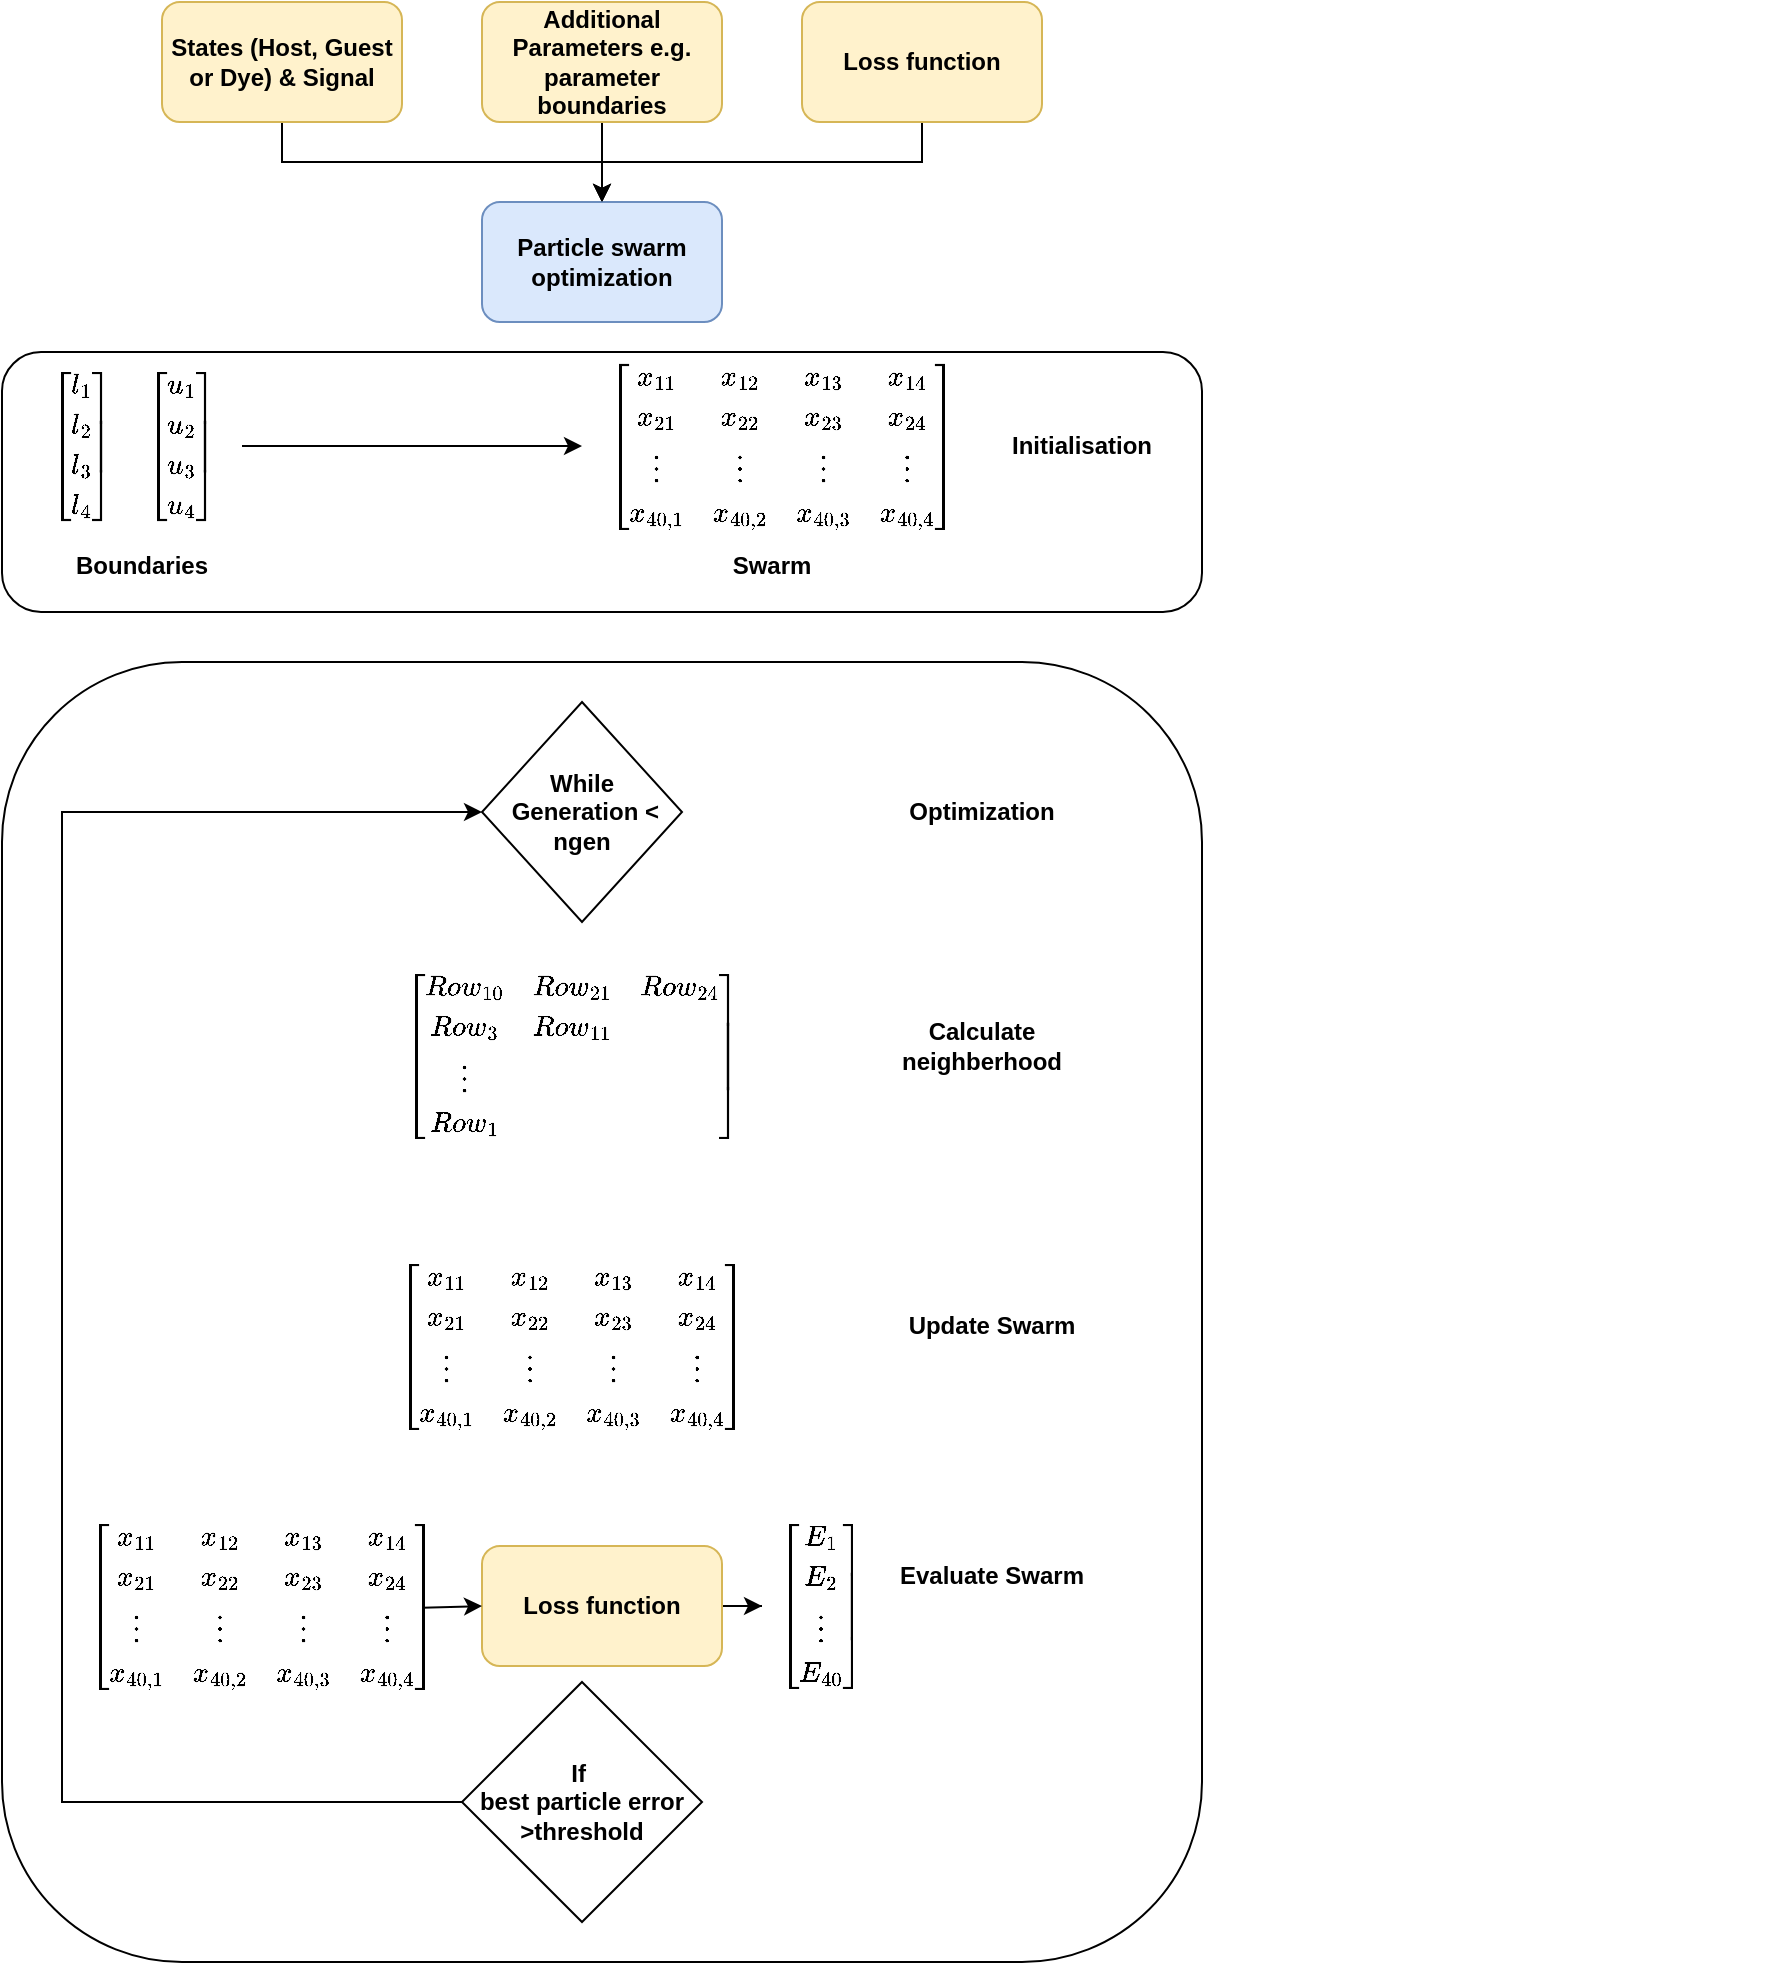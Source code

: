 <mxfile version="24.7.17">
  <diagram name="Page-1" id="HnJ3nRGEBLMsVnPNde7O">
    <mxGraphModel dx="2074" dy="1198" grid="1" gridSize="10" guides="1" tooltips="1" connect="1" arrows="1" fold="1" page="1" pageScale="1" pageWidth="850" pageHeight="1100" math="1" shadow="0">
      <root>
        <mxCell id="0" />
        <mxCell id="1" parent="0" />
        <mxCell id="0JIacsvV9MGdMcNl1dDF-27" value="" style="rounded=1;whiteSpace=wrap;html=1;" vertex="1" parent="1">
          <mxGeometry x="40" y="620" width="600" height="650" as="geometry" />
        </mxCell>
        <mxCell id="0JIacsvV9MGdMcNl1dDF-21" value="" style="rounded=1;whiteSpace=wrap;html=1;" vertex="1" parent="1">
          <mxGeometry x="40" y="465" width="600" height="130" as="geometry" />
        </mxCell>
        <mxCell id="0JIacsvV9MGdMcNl1dDF-4" style="edgeStyle=orthogonalEdgeStyle;rounded=0;orthogonalLoop=1;jettySize=auto;html=1;exitX=0.5;exitY=1;exitDx=0;exitDy=0;fontStyle=1" edge="1" parent="1" source="0JIacsvV9MGdMcNl1dDF-1" target="0JIacsvV9MGdMcNl1dDF-3">
          <mxGeometry relative="1" as="geometry" />
        </mxCell>
        <mxCell id="0JIacsvV9MGdMcNl1dDF-1" value="States (Host, Guest or Dye) &amp;amp; Signal" style="rounded=1;whiteSpace=wrap;html=1;fillColor=#fff2cc;strokeColor=#d6b656;fontStyle=1" vertex="1" parent="1">
          <mxGeometry x="120" y="290" width="120" height="60" as="geometry" />
        </mxCell>
        <mxCell id="0JIacsvV9MGdMcNl1dDF-5" style="edgeStyle=orthogonalEdgeStyle;rounded=0;orthogonalLoop=1;jettySize=auto;html=1;exitX=0.5;exitY=1;exitDx=0;exitDy=0;entryX=0.5;entryY=0;entryDx=0;entryDy=0;fontStyle=1" edge="1" parent="1" source="0JIacsvV9MGdMcNl1dDF-2" target="0JIacsvV9MGdMcNl1dDF-3">
          <mxGeometry relative="1" as="geometry" />
        </mxCell>
        <mxCell id="0JIacsvV9MGdMcNl1dDF-2" value="Additional Parameters e.g. parameter boundaries" style="rounded=1;whiteSpace=wrap;html=1;fillColor=#fff2cc;strokeColor=#d6b656;fontStyle=1" vertex="1" parent="1">
          <mxGeometry x="280" y="290" width="120" height="60" as="geometry" />
        </mxCell>
        <mxCell id="0JIacsvV9MGdMcNl1dDF-3" value="Particle swarm optimization" style="rounded=1;whiteSpace=wrap;html=1;fillColor=#dae8fc;strokeColor=#6c8ebf;fontStyle=1" vertex="1" parent="1">
          <mxGeometry x="280" y="390" width="120" height="60" as="geometry" />
        </mxCell>
        <mxCell id="0JIacsvV9MGdMcNl1dDF-7" style="edgeStyle=orthogonalEdgeStyle;rounded=0;orthogonalLoop=1;jettySize=auto;html=1;exitX=0.5;exitY=1;exitDx=0;exitDy=0;entryX=0.5;entryY=0;entryDx=0;entryDy=0;fontStyle=1" edge="1" parent="1" source="0JIacsvV9MGdMcNl1dDF-6" target="0JIacsvV9MGdMcNl1dDF-3">
          <mxGeometry relative="1" as="geometry" />
        </mxCell>
        <mxCell id="0JIacsvV9MGdMcNl1dDF-6" value="Loss function" style="rounded=1;whiteSpace=wrap;html=1;fillColor=#fff2cc;strokeColor=#d6b656;fontStyle=1" vertex="1" parent="1">
          <mxGeometry x="440" y="290" width="120" height="60" as="geometry" />
        </mxCell>
        <mxCell id="0JIacsvV9MGdMcNl1dDF-8" value="&lt;span&gt;Initialisation&lt;/span&gt;" style="text;html=1;align=center;verticalAlign=middle;whiteSpace=wrap;rounded=0;fontStyle=1" vertex="1" parent="1">
          <mxGeometry x="530" y="497" width="100" height="30" as="geometry" />
        </mxCell>
        <mxCell id="0JIacsvV9MGdMcNl1dDF-13" value="$$&lt;br&gt;\begin{bmatrix}&lt;br&gt;x_{11} &amp;amp; x_{12} &amp;amp; x_{13} &amp;amp; x_{14} \\&lt;br&gt;x_{21} &amp;amp; x_{22} &amp;amp; x_{23} &amp;amp; x_{24} \\&lt;br&gt;\vdots &amp;amp; \vdots &amp;amp; \vdots &amp;amp; \vdots \\&lt;br&gt;x_{40,1} &amp;amp; x_{40,2} &amp;amp; x_{40,3} &amp;amp; x_{40,4}&lt;br&gt;\end{bmatrix}$$" style="text;html=1;align=center;verticalAlign=middle;whiteSpace=wrap;rounded=0;" vertex="1" parent="1">
          <mxGeometry x="400" y="497" width="60" height="30" as="geometry" />
        </mxCell>
        <mxCell id="0JIacsvV9MGdMcNl1dDF-20" style="edgeStyle=orthogonalEdgeStyle;rounded=0;orthogonalLoop=1;jettySize=auto;html=1;exitX=1;exitY=0.5;exitDx=0;exitDy=0;" edge="1" parent="1" source="0JIacsvV9MGdMcNl1dDF-14">
          <mxGeometry relative="1" as="geometry">
            <mxPoint x="330" y="512" as="targetPoint" />
          </mxGeometry>
        </mxCell>
        <mxCell id="0JIacsvV9MGdMcNl1dDF-14" value="\begin{bmatrix}&lt;br/&gt;u_1 \\&lt;br/&gt;u_2 \\&lt;br/&gt;u_3 \\&lt;br/&gt;u_4&lt;br/&gt;\end{bmatrix}" style="text;html=1;align=center;verticalAlign=middle;whiteSpace=wrap;rounded=0;" vertex="1" parent="1">
          <mxGeometry x="100" y="497" width="60" height="30" as="geometry" />
        </mxCell>
        <mxCell id="0JIacsvV9MGdMcNl1dDF-15" value="\begin{bmatrix}&lt;br/&gt;l_1 \\&lt;br/&gt;l_2 \\&lt;br/&gt;l_3 \\&lt;br/&gt;l_4&lt;br/&gt;\end{bmatrix}" style="text;html=1;align=center;verticalAlign=middle;whiteSpace=wrap;rounded=0;" vertex="1" parent="1">
          <mxGeometry x="50" y="497" width="60" height="30" as="geometry" />
        </mxCell>
        <mxCell id="0JIacsvV9MGdMcNl1dDF-18" value="&lt;b&gt;Boundaries&lt;/b&gt;" style="text;html=1;align=center;verticalAlign=middle;whiteSpace=wrap;rounded=0;" vertex="1" parent="1">
          <mxGeometry x="80" y="557" width="60" height="30" as="geometry" />
        </mxCell>
        <mxCell id="0JIacsvV9MGdMcNl1dDF-19" value="&lt;b&gt;Swarm&lt;/b&gt;" style="text;html=1;align=center;verticalAlign=middle;whiteSpace=wrap;rounded=0;" vertex="1" parent="1">
          <mxGeometry x="395" y="557" width="60" height="30" as="geometry" />
        </mxCell>
        <mxCell id="0JIacsvV9MGdMcNl1dDF-22" value="&lt;div&gt;&lt;br&gt;&lt;/div&gt;" style="text;html=1;align=center;verticalAlign=middle;whiteSpace=wrap;rounded=0;" vertex="1" parent="1">
          <mxGeometry x="870" y="600" width="60" height="30" as="geometry" />
        </mxCell>
        <mxCell id="0JIacsvV9MGdMcNl1dDF-26" value="\begin{bmatrix}&lt;br&gt;Row_{10} &amp;amp; Row_{21} &amp;amp; Row_{24}&amp;nbsp; \\&lt;br&gt;Row_{3} &amp;amp; Row_{11} \\&lt;br&gt;\vdots \\&amp;nbsp;&lt;br&gt;Row_{1}&lt;br&gt;\end{bmatrix}" style="text;html=1;align=center;verticalAlign=middle;whiteSpace=wrap;rounded=0;" vertex="1" parent="1">
          <mxGeometry x="225" y="757" width="200" height="120" as="geometry" />
        </mxCell>
        <mxCell id="0JIacsvV9MGdMcNl1dDF-28" value="&lt;span&gt;Optimization&lt;/span&gt;" style="text;html=1;align=center;verticalAlign=middle;whiteSpace=wrap;rounded=0;fontStyle=1" vertex="1" parent="1">
          <mxGeometry x="480" y="680" width="100" height="30" as="geometry" />
        </mxCell>
        <mxCell id="0JIacsvV9MGdMcNl1dDF-29" value="&lt;b&gt;While&lt;/b&gt;&lt;div&gt;&lt;b&gt;&amp;nbsp;Generation &amp;lt; ngen&lt;/b&gt;&lt;/div&gt;" style="rhombus;whiteSpace=wrap;html=1;" vertex="1" parent="1">
          <mxGeometry x="280" y="640" width="100" height="110" as="geometry" />
        </mxCell>
        <mxCell id="0JIacsvV9MGdMcNl1dDF-30" value="$$&lt;br&gt;\begin{bmatrix}&lt;br&gt;x_{11} &amp;amp; x_{12} &amp;amp; x_{13} &amp;amp; x_{14} \\&lt;br&gt;x_{21} &amp;amp; x_{22} &amp;amp; x_{23} &amp;amp; x_{24} \\&lt;br&gt;\vdots &amp;amp; \vdots &amp;amp; \vdots &amp;amp; \vdots \\&lt;br&gt;x_{40,1} &amp;amp; x_{40,2} &amp;amp; x_{40,3} &amp;amp; x_{40,4}&lt;br&gt;\end{bmatrix}$$" style="text;html=1;align=center;verticalAlign=middle;whiteSpace=wrap;rounded=0;" vertex="1" parent="1">
          <mxGeometry x="295" y="947" width="60" height="30" as="geometry" />
        </mxCell>
        <mxCell id="0JIacsvV9MGdMcNl1dDF-33" value="&lt;span&gt;Calculate neighberhood&lt;/span&gt;" style="text;html=1;align=center;verticalAlign=middle;whiteSpace=wrap;rounded=0;fontStyle=1" vertex="1" parent="1">
          <mxGeometry x="480" y="797" width="100" height="30" as="geometry" />
        </mxCell>
        <mxCell id="0JIacsvV9MGdMcNl1dDF-34" value="&lt;b&gt;Update Swarm&lt;/b&gt;" style="text;html=1;align=center;verticalAlign=middle;whiteSpace=wrap;rounded=0;" vertex="1" parent="1">
          <mxGeometry x="480" y="937" width="110" height="30" as="geometry" />
        </mxCell>
        <mxCell id="0JIacsvV9MGdMcNl1dDF-43" style="edgeStyle=orthogonalEdgeStyle;rounded=0;orthogonalLoop=1;jettySize=auto;html=1;exitX=1;exitY=0.5;exitDx=0;exitDy=0;" edge="1" parent="1" source="0JIacsvV9MGdMcNl1dDF-35" target="0JIacsvV9MGdMcNl1dDF-40">
          <mxGeometry relative="1" as="geometry" />
        </mxCell>
        <mxCell id="0JIacsvV9MGdMcNl1dDF-35" value="Loss function" style="rounded=1;whiteSpace=wrap;html=1;fillColor=#fff2cc;strokeColor=#d6b656;fontStyle=1" vertex="1" parent="1">
          <mxGeometry x="280" y="1062" width="120" height="60" as="geometry" />
        </mxCell>
        <mxCell id="0JIacsvV9MGdMcNl1dDF-36" value="$$&lt;br&gt;\begin{bmatrix}&lt;br&gt;x_{11} &amp;amp; x_{12} &amp;amp; x_{13} &amp;amp; x_{14} \\&lt;br&gt;x_{21} &amp;amp; x_{22} &amp;amp; x_{23} &amp;amp; x_{24} \\&lt;br&gt;\vdots &amp;amp; \vdots &amp;amp; \vdots &amp;amp; \vdots \\&lt;br&gt;x_{40,1} &amp;amp; x_{40,2} &amp;amp; x_{40,3} &amp;amp; x_{40,4}&lt;br&gt;\end{bmatrix}$$" style="text;html=1;align=center;verticalAlign=middle;whiteSpace=wrap;rounded=0;" vertex="1" parent="1">
          <mxGeometry x="140" y="1077" width="60" height="30" as="geometry" />
        </mxCell>
        <mxCell id="0JIacsvV9MGdMcNl1dDF-39" value="" style="endArrow=classic;html=1;rounded=0;entryX=0;entryY=0.5;entryDx=0;entryDy=0;" edge="1" parent="1" target="0JIacsvV9MGdMcNl1dDF-35">
          <mxGeometry width="50" height="50" relative="1" as="geometry">
            <mxPoint x="250" y="1092.93" as="sourcePoint" />
            <mxPoint x="380" y="1037" as="targetPoint" />
          </mxGeometry>
        </mxCell>
        <mxCell id="0JIacsvV9MGdMcNl1dDF-40" value="\begin{bmatrix}&lt;br&gt;E_1 \\&lt;br&gt;E_2 \\&lt;br&gt;\vdots \\&lt;br&gt;E_{40}&lt;br&gt;\end{bmatrix}" style="text;html=1;align=center;verticalAlign=middle;whiteSpace=wrap;rounded=0;" vertex="1" parent="1">
          <mxGeometry x="420" y="1077" width="60" height="30" as="geometry" />
        </mxCell>
        <mxCell id="0JIacsvV9MGdMcNl1dDF-44" value="&lt;b&gt;Evaluate Swarm&lt;/b&gt;" style="text;html=1;align=center;verticalAlign=middle;whiteSpace=wrap;rounded=0;" vertex="1" parent="1">
          <mxGeometry x="480" y="1062" width="110" height="30" as="geometry" />
        </mxCell>
        <mxCell id="0JIacsvV9MGdMcNl1dDF-47" style="edgeStyle=orthogonalEdgeStyle;rounded=0;orthogonalLoop=1;jettySize=auto;html=1;exitX=0;exitY=0.5;exitDx=0;exitDy=0;entryX=0;entryY=0.5;entryDx=0;entryDy=0;" edge="1" parent="1" source="0JIacsvV9MGdMcNl1dDF-45" target="0JIacsvV9MGdMcNl1dDF-29">
          <mxGeometry relative="1" as="geometry">
            <Array as="points">
              <mxPoint x="70" y="1190" />
              <mxPoint x="70" y="695" />
            </Array>
          </mxGeometry>
        </mxCell>
        <mxCell id="0JIacsvV9MGdMcNl1dDF-45" value="&lt;b&gt;If&amp;nbsp;&lt;/b&gt;&lt;div&gt;&lt;b&gt;best particle error &amp;gt;threshold&lt;/b&gt;&lt;/div&gt;" style="rhombus;whiteSpace=wrap;html=1;" vertex="1" parent="1">
          <mxGeometry x="270" y="1130" width="120" height="120" as="geometry" />
        </mxCell>
      </root>
    </mxGraphModel>
  </diagram>
</mxfile>
